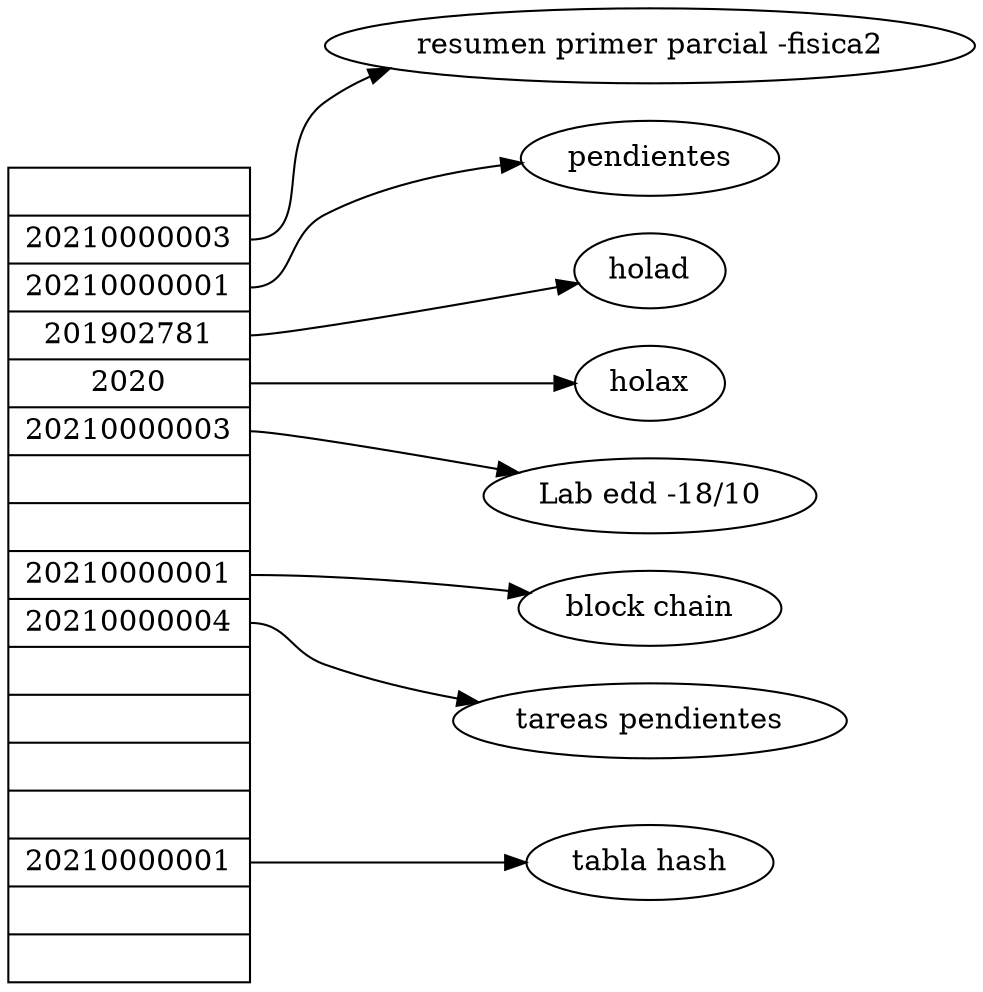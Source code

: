 digraph structs {
 rankdir=LR node[shape=record]; 
struct1 [label="<f0> |<f1> 20210000003|<f2> 20210000001|<f3> 201902781|<f4> 2020|<f5> 20210000003|<f6> |<f7> |<f8> 20210000001|<f9> 20210000004|<f10> |<f11> |<f12> |<f13> |<f14> 20210000001|<f15> |<f16> "];n10 [shape=ellipse, label="resumen primer parcial -fisica2"] 
struct1:f1 -> n10 
n20 [shape=ellipse, label="pendientes"] 
struct1:f2 -> n20 
n30 [shape=ellipse, label="holad"] 
struct1:f3 -> n30 
n40 [shape=ellipse, label="holax"] 
struct1:f4 -> n40 
n50 [shape=ellipse, label="Lab edd -18/10"] 
struct1:f5 -> n50 
n80 [shape=ellipse, label="block chain"] 
struct1:f8 -> n80 
n90 [shape=ellipse, label="tareas pendientes"] 
struct1:f9 -> n90 
n140 [shape=ellipse, label="tabla hash"] 
struct1:f14 -> n140 

}